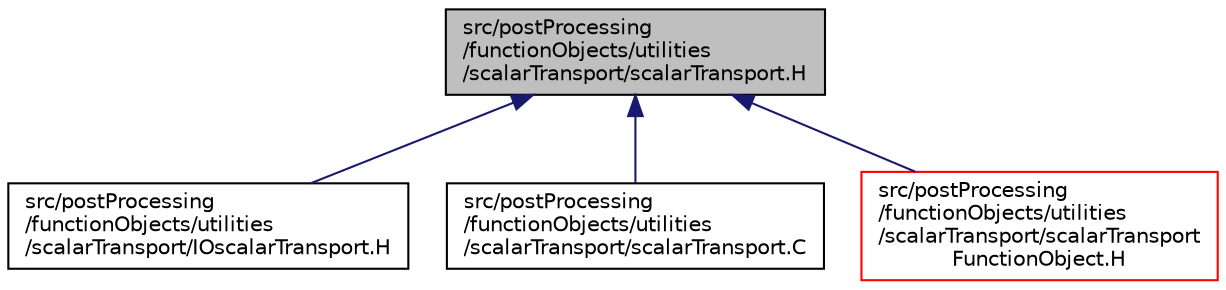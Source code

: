 digraph "src/postProcessing/functionObjects/utilities/scalarTransport/scalarTransport.H"
{
  bgcolor="transparent";
  edge [fontname="Helvetica",fontsize="10",labelfontname="Helvetica",labelfontsize="10"];
  node [fontname="Helvetica",fontsize="10",shape=record];
  Node1 [label="src/postProcessing\l/functionObjects/utilities\l/scalarTransport/scalarTransport.H",height=0.2,width=0.4,color="black", fillcolor="grey75", style="filled", fontcolor="black"];
  Node1 -> Node2 [dir="back",color="midnightblue",fontsize="10",style="solid",fontname="Helvetica"];
  Node2 [label="src/postProcessing\l/functionObjects/utilities\l/scalarTransport/IOscalarTransport.H",height=0.2,width=0.4,color="black",URL="$a09403.html"];
  Node1 -> Node3 [dir="back",color="midnightblue",fontsize="10",style="solid",fontname="Helvetica"];
  Node3 [label="src/postProcessing\l/functionObjects/utilities\l/scalarTransport/scalarTransport.C",height=0.2,width=0.4,color="black",URL="$a09404.html"];
  Node1 -> Node4 [dir="back",color="midnightblue",fontsize="10",style="solid",fontname="Helvetica"];
  Node4 [label="src/postProcessing\l/functionObjects/utilities\l/scalarTransport/scalarTransport\lFunctionObject.H",height=0.2,width=0.4,color="red",URL="$a09407.html"];
}
